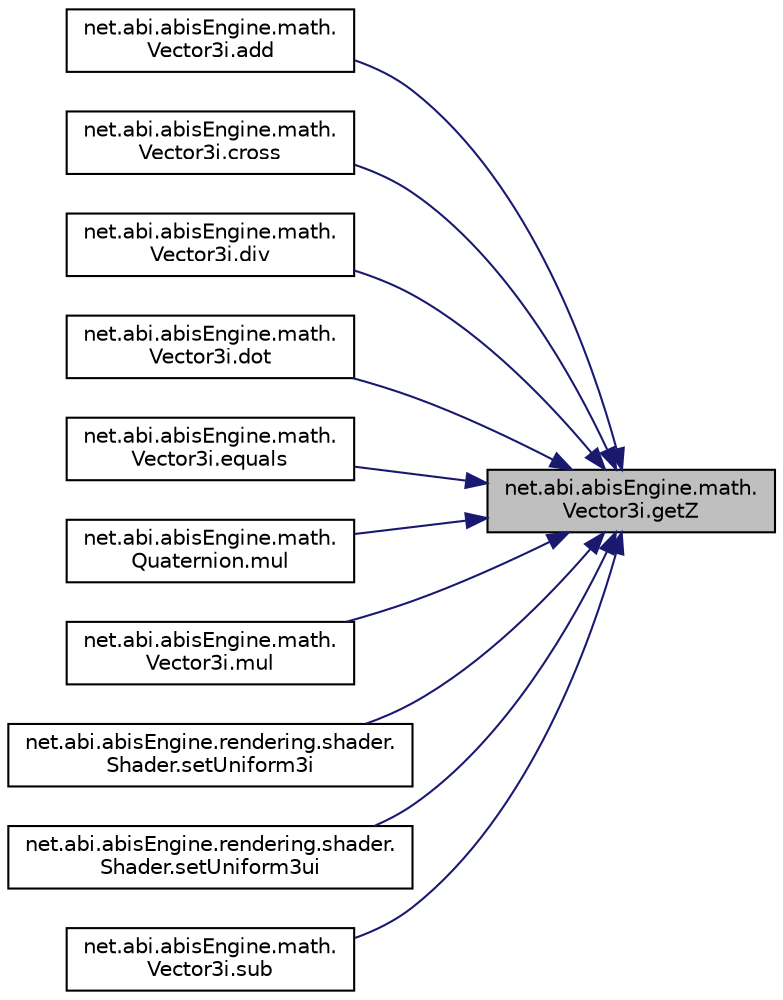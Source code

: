 digraph "net.abi.abisEngine.math.Vector3i.getZ"
{
 // LATEX_PDF_SIZE
  edge [fontname="Helvetica",fontsize="10",labelfontname="Helvetica",labelfontsize="10"];
  node [fontname="Helvetica",fontsize="10",shape=record];
  rankdir="RL";
  Node1 [label="net.abi.abisEngine.math.\lVector3i.getZ",height=0.2,width=0.4,color="black", fillcolor="grey75", style="filled", fontcolor="black",tooltip=" "];
  Node1 -> Node2 [dir="back",color="midnightblue",fontsize="10",style="solid",fontname="Helvetica"];
  Node2 [label="net.abi.abisEngine.math.\lVector3i.add",height=0.2,width=0.4,color="black", fillcolor="white", style="filled",URL="$d9/d2e/classnet_1_1abi_1_1abis_engine_1_1math_1_1_vector3i.html#a56a93dcf0140bd93bb7cfb5edf5ff0f0",tooltip=" "];
  Node1 -> Node3 [dir="back",color="midnightblue",fontsize="10",style="solid",fontname="Helvetica"];
  Node3 [label="net.abi.abisEngine.math.\lVector3i.cross",height=0.2,width=0.4,color="black", fillcolor="white", style="filled",URL="$d9/d2e/classnet_1_1abi_1_1abis_engine_1_1math_1_1_vector3i.html#a2f4415699f0e3d43dbaad464b60e3887",tooltip=" "];
  Node1 -> Node4 [dir="back",color="midnightblue",fontsize="10",style="solid",fontname="Helvetica"];
  Node4 [label="net.abi.abisEngine.math.\lVector3i.div",height=0.2,width=0.4,color="black", fillcolor="white", style="filled",URL="$d9/d2e/classnet_1_1abi_1_1abis_engine_1_1math_1_1_vector3i.html#a26e0163d3812768fc0690fefe3f6bbe1",tooltip=" "];
  Node1 -> Node5 [dir="back",color="midnightblue",fontsize="10",style="solid",fontname="Helvetica"];
  Node5 [label="net.abi.abisEngine.math.\lVector3i.dot",height=0.2,width=0.4,color="black", fillcolor="white", style="filled",URL="$d9/d2e/classnet_1_1abi_1_1abis_engine_1_1math_1_1_vector3i.html#a23755e39539b6a81b947c19df993eec6",tooltip=" "];
  Node1 -> Node6 [dir="back",color="midnightblue",fontsize="10",style="solid",fontname="Helvetica"];
  Node6 [label="net.abi.abisEngine.math.\lVector3i.equals",height=0.2,width=0.4,color="black", fillcolor="white", style="filled",URL="$d9/d2e/classnet_1_1abi_1_1abis_engine_1_1math_1_1_vector3i.html#acce96da75fbf5a7ad7cb7ee600054770",tooltip=" "];
  Node1 -> Node7 [dir="back",color="midnightblue",fontsize="10",style="solid",fontname="Helvetica"];
  Node7 [label="net.abi.abisEngine.math.\lQuaternion.mul",height=0.2,width=0.4,color="black", fillcolor="white", style="filled",URL="$d9/daf/classnet_1_1abi_1_1abis_engine_1_1math_1_1_quaternion.html#aee8928a05cee17c8bd2408d20d136f13",tooltip=" "];
  Node1 -> Node8 [dir="back",color="midnightblue",fontsize="10",style="solid",fontname="Helvetica"];
  Node8 [label="net.abi.abisEngine.math.\lVector3i.mul",height=0.2,width=0.4,color="black", fillcolor="white", style="filled",URL="$d9/d2e/classnet_1_1abi_1_1abis_engine_1_1math_1_1_vector3i.html#a89d7b8440defabf3c11e0005a5ed92a7",tooltip=" "];
  Node1 -> Node9 [dir="back",color="midnightblue",fontsize="10",style="solid",fontname="Helvetica"];
  Node9 [label="net.abi.abisEngine.rendering.shader.\lShader.setUniform3i",height=0.2,width=0.4,color="black", fillcolor="white", style="filled",URL="$da/dff/classnet_1_1abi_1_1abis_engine_1_1rendering_1_1shader_1_1_shader.html#a48ac98b5b243ac951cd6535a6dfc68fc",tooltip=" "];
  Node1 -> Node10 [dir="back",color="midnightblue",fontsize="10",style="solid",fontname="Helvetica"];
  Node10 [label="net.abi.abisEngine.rendering.shader.\lShader.setUniform3ui",height=0.2,width=0.4,color="black", fillcolor="white", style="filled",URL="$da/dff/classnet_1_1abi_1_1abis_engine_1_1rendering_1_1shader_1_1_shader.html#a4b42ef389a7bd391cddfbd1cc2f6193a",tooltip=" "];
  Node1 -> Node11 [dir="back",color="midnightblue",fontsize="10",style="solid",fontname="Helvetica"];
  Node11 [label="net.abi.abisEngine.math.\lVector3i.sub",height=0.2,width=0.4,color="black", fillcolor="white", style="filled",URL="$d9/d2e/classnet_1_1abi_1_1abis_engine_1_1math_1_1_vector3i.html#afd4507e32aa671af507d9e340f304384",tooltip=" "];
}

